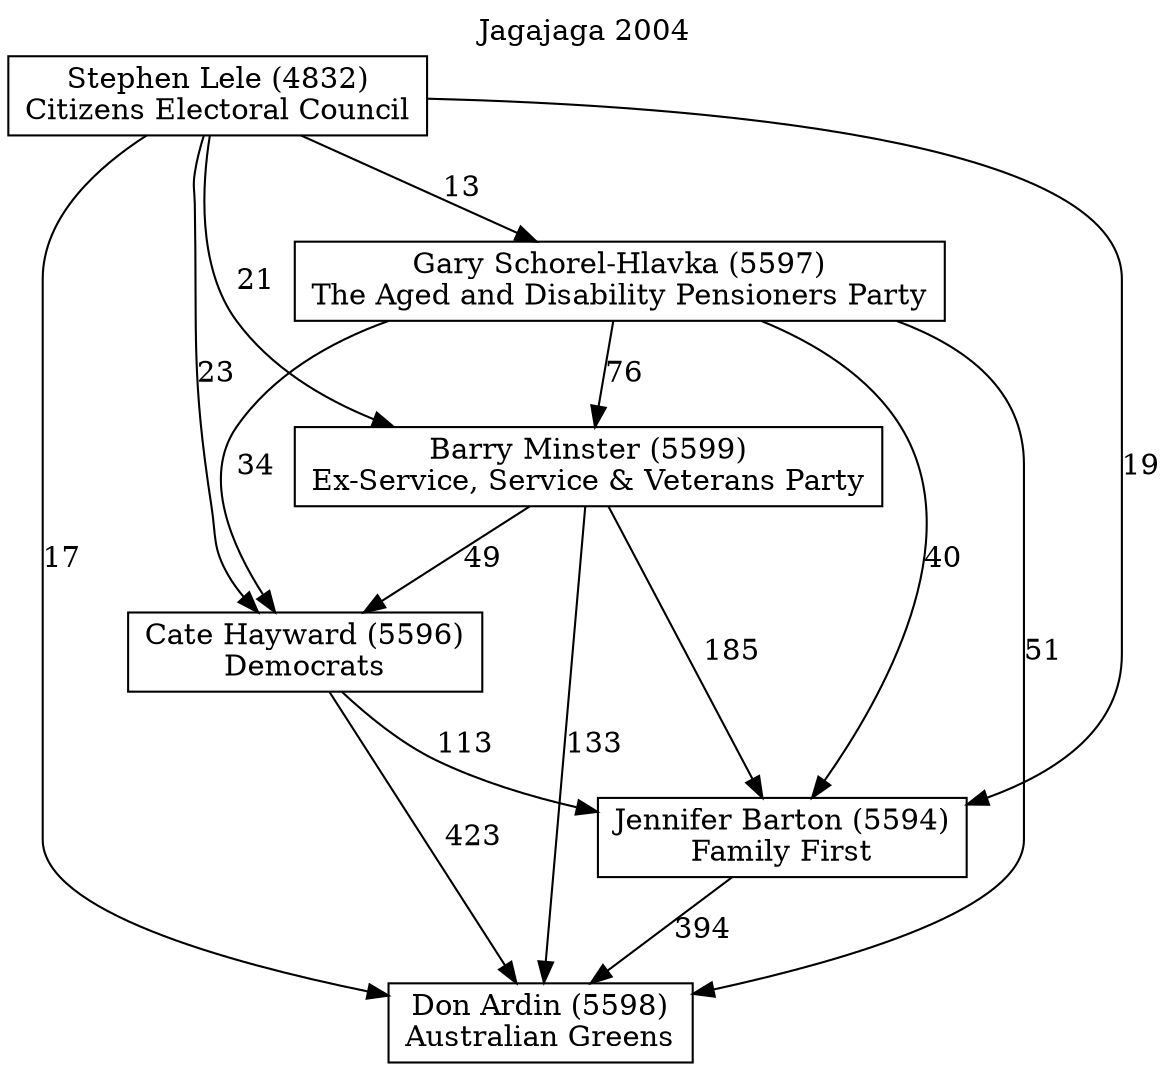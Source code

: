 // House preference flow
digraph "Don Ardin (5598)_Jagajaga_2004" {
	graph [label="Jagajaga 2004" labelloc=t mclimit=10]
	node [shape=box]
	"Don Ardin (5598)" [label="Don Ardin (5598)
Australian Greens"]
	"Jennifer Barton (5594)" [label="Jennifer Barton (5594)
Family First"]
	"Cate Hayward (5596)" [label="Cate Hayward (5596)
Democrats"]
	"Barry Minster (5599)" [label="Barry Minster (5599)
Ex-Service, Service & Veterans Party"]
	"Gary Schorel-Hlavka (5597)" [label="Gary Schorel-Hlavka (5597)
The Aged and Disability Pensioners Party"]
	"Stephen Lele (4832)" [label="Stephen Lele (4832)
Citizens Electoral Council"]
	"Don Ardin (5598)" [label="Don Ardin (5598)
Australian Greens"]
	"Cate Hayward (5596)" [label="Cate Hayward (5596)
Democrats"]
	"Barry Minster (5599)" [label="Barry Minster (5599)
Ex-Service, Service & Veterans Party"]
	"Gary Schorel-Hlavka (5597)" [label="Gary Schorel-Hlavka (5597)
The Aged and Disability Pensioners Party"]
	"Stephen Lele (4832)" [label="Stephen Lele (4832)
Citizens Electoral Council"]
	"Don Ardin (5598)" [label="Don Ardin (5598)
Australian Greens"]
	"Barry Minster (5599)" [label="Barry Minster (5599)
Ex-Service, Service & Veterans Party"]
	"Gary Schorel-Hlavka (5597)" [label="Gary Schorel-Hlavka (5597)
The Aged and Disability Pensioners Party"]
	"Stephen Lele (4832)" [label="Stephen Lele (4832)
Citizens Electoral Council"]
	"Don Ardin (5598)" [label="Don Ardin (5598)
Australian Greens"]
	"Gary Schorel-Hlavka (5597)" [label="Gary Schorel-Hlavka (5597)
The Aged and Disability Pensioners Party"]
	"Stephen Lele (4832)" [label="Stephen Lele (4832)
Citizens Electoral Council"]
	"Don Ardin (5598)" [label="Don Ardin (5598)
Australian Greens"]
	"Stephen Lele (4832)" [label="Stephen Lele (4832)
Citizens Electoral Council"]
	"Stephen Lele (4832)" [label="Stephen Lele (4832)
Citizens Electoral Council"]
	"Gary Schorel-Hlavka (5597)" [label="Gary Schorel-Hlavka (5597)
The Aged and Disability Pensioners Party"]
	"Stephen Lele (4832)" [label="Stephen Lele (4832)
Citizens Electoral Council"]
	"Stephen Lele (4832)" [label="Stephen Lele (4832)
Citizens Electoral Council"]
	"Barry Minster (5599)" [label="Barry Minster (5599)
Ex-Service, Service & Veterans Party"]
	"Gary Schorel-Hlavka (5597)" [label="Gary Schorel-Hlavka (5597)
The Aged and Disability Pensioners Party"]
	"Stephen Lele (4832)" [label="Stephen Lele (4832)
Citizens Electoral Council"]
	"Barry Minster (5599)" [label="Barry Minster (5599)
Ex-Service, Service & Veterans Party"]
	"Stephen Lele (4832)" [label="Stephen Lele (4832)
Citizens Electoral Council"]
	"Stephen Lele (4832)" [label="Stephen Lele (4832)
Citizens Electoral Council"]
	"Gary Schorel-Hlavka (5597)" [label="Gary Schorel-Hlavka (5597)
The Aged and Disability Pensioners Party"]
	"Stephen Lele (4832)" [label="Stephen Lele (4832)
Citizens Electoral Council"]
	"Stephen Lele (4832)" [label="Stephen Lele (4832)
Citizens Electoral Council"]
	"Cate Hayward (5596)" [label="Cate Hayward (5596)
Democrats"]
	"Barry Minster (5599)" [label="Barry Minster (5599)
Ex-Service, Service & Veterans Party"]
	"Gary Schorel-Hlavka (5597)" [label="Gary Schorel-Hlavka (5597)
The Aged and Disability Pensioners Party"]
	"Stephen Lele (4832)" [label="Stephen Lele (4832)
Citizens Electoral Council"]
	"Cate Hayward (5596)" [label="Cate Hayward (5596)
Democrats"]
	"Gary Schorel-Hlavka (5597)" [label="Gary Schorel-Hlavka (5597)
The Aged and Disability Pensioners Party"]
	"Stephen Lele (4832)" [label="Stephen Lele (4832)
Citizens Electoral Council"]
	"Cate Hayward (5596)" [label="Cate Hayward (5596)
Democrats"]
	"Stephen Lele (4832)" [label="Stephen Lele (4832)
Citizens Electoral Council"]
	"Stephen Lele (4832)" [label="Stephen Lele (4832)
Citizens Electoral Council"]
	"Gary Schorel-Hlavka (5597)" [label="Gary Schorel-Hlavka (5597)
The Aged and Disability Pensioners Party"]
	"Stephen Lele (4832)" [label="Stephen Lele (4832)
Citizens Electoral Council"]
	"Stephen Lele (4832)" [label="Stephen Lele (4832)
Citizens Electoral Council"]
	"Barry Minster (5599)" [label="Barry Minster (5599)
Ex-Service, Service & Veterans Party"]
	"Gary Schorel-Hlavka (5597)" [label="Gary Schorel-Hlavka (5597)
The Aged and Disability Pensioners Party"]
	"Stephen Lele (4832)" [label="Stephen Lele (4832)
Citizens Electoral Council"]
	"Barry Minster (5599)" [label="Barry Minster (5599)
Ex-Service, Service & Veterans Party"]
	"Stephen Lele (4832)" [label="Stephen Lele (4832)
Citizens Electoral Council"]
	"Stephen Lele (4832)" [label="Stephen Lele (4832)
Citizens Electoral Council"]
	"Gary Schorel-Hlavka (5597)" [label="Gary Schorel-Hlavka (5597)
The Aged and Disability Pensioners Party"]
	"Stephen Lele (4832)" [label="Stephen Lele (4832)
Citizens Electoral Council"]
	"Stephen Lele (4832)" [label="Stephen Lele (4832)
Citizens Electoral Council"]
	"Jennifer Barton (5594)" [label="Jennifer Barton (5594)
Family First"]
	"Cate Hayward (5596)" [label="Cate Hayward (5596)
Democrats"]
	"Barry Minster (5599)" [label="Barry Minster (5599)
Ex-Service, Service & Veterans Party"]
	"Gary Schorel-Hlavka (5597)" [label="Gary Schorel-Hlavka (5597)
The Aged and Disability Pensioners Party"]
	"Stephen Lele (4832)" [label="Stephen Lele (4832)
Citizens Electoral Council"]
	"Jennifer Barton (5594)" [label="Jennifer Barton (5594)
Family First"]
	"Barry Minster (5599)" [label="Barry Minster (5599)
Ex-Service, Service & Veterans Party"]
	"Gary Schorel-Hlavka (5597)" [label="Gary Schorel-Hlavka (5597)
The Aged and Disability Pensioners Party"]
	"Stephen Lele (4832)" [label="Stephen Lele (4832)
Citizens Electoral Council"]
	"Jennifer Barton (5594)" [label="Jennifer Barton (5594)
Family First"]
	"Gary Schorel-Hlavka (5597)" [label="Gary Schorel-Hlavka (5597)
The Aged and Disability Pensioners Party"]
	"Stephen Lele (4832)" [label="Stephen Lele (4832)
Citizens Electoral Council"]
	"Jennifer Barton (5594)" [label="Jennifer Barton (5594)
Family First"]
	"Stephen Lele (4832)" [label="Stephen Lele (4832)
Citizens Electoral Council"]
	"Stephen Lele (4832)" [label="Stephen Lele (4832)
Citizens Electoral Council"]
	"Gary Schorel-Hlavka (5597)" [label="Gary Schorel-Hlavka (5597)
The Aged and Disability Pensioners Party"]
	"Stephen Lele (4832)" [label="Stephen Lele (4832)
Citizens Electoral Council"]
	"Stephen Lele (4832)" [label="Stephen Lele (4832)
Citizens Electoral Council"]
	"Barry Minster (5599)" [label="Barry Minster (5599)
Ex-Service, Service & Veterans Party"]
	"Gary Schorel-Hlavka (5597)" [label="Gary Schorel-Hlavka (5597)
The Aged and Disability Pensioners Party"]
	"Stephen Lele (4832)" [label="Stephen Lele (4832)
Citizens Electoral Council"]
	"Barry Minster (5599)" [label="Barry Minster (5599)
Ex-Service, Service & Veterans Party"]
	"Stephen Lele (4832)" [label="Stephen Lele (4832)
Citizens Electoral Council"]
	"Stephen Lele (4832)" [label="Stephen Lele (4832)
Citizens Electoral Council"]
	"Gary Schorel-Hlavka (5597)" [label="Gary Schorel-Hlavka (5597)
The Aged and Disability Pensioners Party"]
	"Stephen Lele (4832)" [label="Stephen Lele (4832)
Citizens Electoral Council"]
	"Stephen Lele (4832)" [label="Stephen Lele (4832)
Citizens Electoral Council"]
	"Cate Hayward (5596)" [label="Cate Hayward (5596)
Democrats"]
	"Barry Minster (5599)" [label="Barry Minster (5599)
Ex-Service, Service & Veterans Party"]
	"Gary Schorel-Hlavka (5597)" [label="Gary Schorel-Hlavka (5597)
The Aged and Disability Pensioners Party"]
	"Stephen Lele (4832)" [label="Stephen Lele (4832)
Citizens Electoral Council"]
	"Cate Hayward (5596)" [label="Cate Hayward (5596)
Democrats"]
	"Gary Schorel-Hlavka (5597)" [label="Gary Schorel-Hlavka (5597)
The Aged and Disability Pensioners Party"]
	"Stephen Lele (4832)" [label="Stephen Lele (4832)
Citizens Electoral Council"]
	"Cate Hayward (5596)" [label="Cate Hayward (5596)
Democrats"]
	"Stephen Lele (4832)" [label="Stephen Lele (4832)
Citizens Electoral Council"]
	"Stephen Lele (4832)" [label="Stephen Lele (4832)
Citizens Electoral Council"]
	"Gary Schorel-Hlavka (5597)" [label="Gary Schorel-Hlavka (5597)
The Aged and Disability Pensioners Party"]
	"Stephen Lele (4832)" [label="Stephen Lele (4832)
Citizens Electoral Council"]
	"Stephen Lele (4832)" [label="Stephen Lele (4832)
Citizens Electoral Council"]
	"Barry Minster (5599)" [label="Barry Minster (5599)
Ex-Service, Service & Veterans Party"]
	"Gary Schorel-Hlavka (5597)" [label="Gary Schorel-Hlavka (5597)
The Aged and Disability Pensioners Party"]
	"Stephen Lele (4832)" [label="Stephen Lele (4832)
Citizens Electoral Council"]
	"Barry Minster (5599)" [label="Barry Minster (5599)
Ex-Service, Service & Veterans Party"]
	"Stephen Lele (4832)" [label="Stephen Lele (4832)
Citizens Electoral Council"]
	"Stephen Lele (4832)" [label="Stephen Lele (4832)
Citizens Electoral Council"]
	"Gary Schorel-Hlavka (5597)" [label="Gary Schorel-Hlavka (5597)
The Aged and Disability Pensioners Party"]
	"Stephen Lele (4832)" [label="Stephen Lele (4832)
Citizens Electoral Council"]
	"Stephen Lele (4832)" [label="Stephen Lele (4832)
Citizens Electoral Council"]
	"Jennifer Barton (5594)" -> "Don Ardin (5598)" [label=394]
	"Cate Hayward (5596)" -> "Jennifer Barton (5594)" [label=113]
	"Barry Minster (5599)" -> "Cate Hayward (5596)" [label=49]
	"Gary Schorel-Hlavka (5597)" -> "Barry Minster (5599)" [label=76]
	"Stephen Lele (4832)" -> "Gary Schorel-Hlavka (5597)" [label=13]
	"Cate Hayward (5596)" -> "Don Ardin (5598)" [label=423]
	"Barry Minster (5599)" -> "Don Ardin (5598)" [label=133]
	"Gary Schorel-Hlavka (5597)" -> "Don Ardin (5598)" [label=51]
	"Stephen Lele (4832)" -> "Don Ardin (5598)" [label=17]
	"Stephen Lele (4832)" -> "Barry Minster (5599)" [label=21]
	"Gary Schorel-Hlavka (5597)" -> "Cate Hayward (5596)" [label=34]
	"Stephen Lele (4832)" -> "Cate Hayward (5596)" [label=23]
	"Barry Minster (5599)" -> "Jennifer Barton (5594)" [label=185]
	"Gary Schorel-Hlavka (5597)" -> "Jennifer Barton (5594)" [label=40]
	"Stephen Lele (4832)" -> "Jennifer Barton (5594)" [label=19]
}
